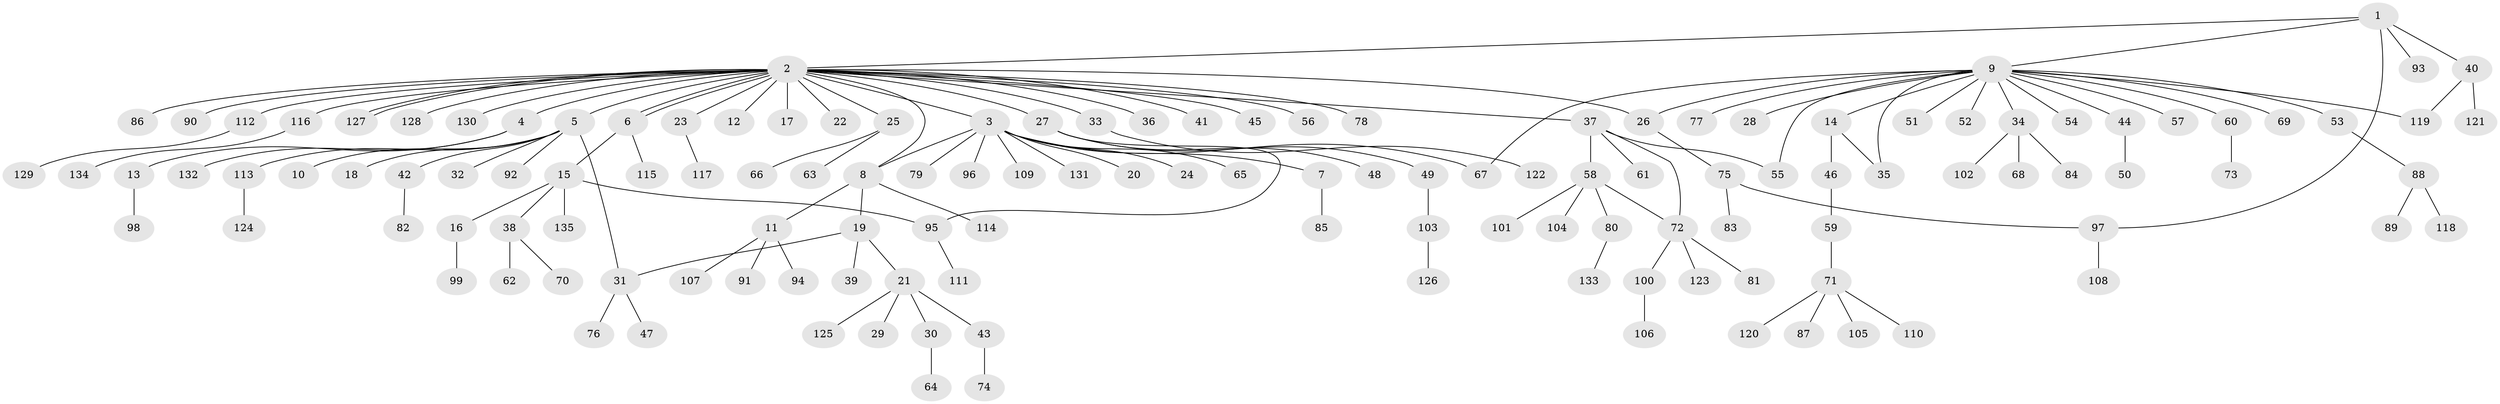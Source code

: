 // Generated by graph-tools (version 1.1) at 2025/14/03/09/25 04:14:41]
// undirected, 135 vertices, 146 edges
graph export_dot {
graph [start="1"]
  node [color=gray90,style=filled];
  1;
  2;
  3;
  4;
  5;
  6;
  7;
  8;
  9;
  10;
  11;
  12;
  13;
  14;
  15;
  16;
  17;
  18;
  19;
  20;
  21;
  22;
  23;
  24;
  25;
  26;
  27;
  28;
  29;
  30;
  31;
  32;
  33;
  34;
  35;
  36;
  37;
  38;
  39;
  40;
  41;
  42;
  43;
  44;
  45;
  46;
  47;
  48;
  49;
  50;
  51;
  52;
  53;
  54;
  55;
  56;
  57;
  58;
  59;
  60;
  61;
  62;
  63;
  64;
  65;
  66;
  67;
  68;
  69;
  70;
  71;
  72;
  73;
  74;
  75;
  76;
  77;
  78;
  79;
  80;
  81;
  82;
  83;
  84;
  85;
  86;
  87;
  88;
  89;
  90;
  91;
  92;
  93;
  94;
  95;
  96;
  97;
  98;
  99;
  100;
  101;
  102;
  103;
  104;
  105;
  106;
  107;
  108;
  109;
  110;
  111;
  112;
  113;
  114;
  115;
  116;
  117;
  118;
  119;
  120;
  121;
  122;
  123;
  124;
  125;
  126;
  127;
  128;
  129;
  130;
  131;
  132;
  133;
  134;
  135;
  1 -- 2;
  1 -- 9;
  1 -- 40;
  1 -- 93;
  1 -- 97;
  2 -- 3;
  2 -- 4;
  2 -- 5;
  2 -- 6;
  2 -- 6;
  2 -- 8;
  2 -- 12;
  2 -- 17;
  2 -- 22;
  2 -- 23;
  2 -- 25;
  2 -- 26;
  2 -- 27;
  2 -- 33;
  2 -- 36;
  2 -- 37;
  2 -- 41;
  2 -- 45;
  2 -- 56;
  2 -- 78;
  2 -- 86;
  2 -- 90;
  2 -- 112;
  2 -- 116;
  2 -- 127;
  2 -- 127;
  2 -- 128;
  2 -- 130;
  3 -- 7;
  3 -- 8;
  3 -- 20;
  3 -- 24;
  3 -- 65;
  3 -- 67;
  3 -- 79;
  3 -- 96;
  3 -- 109;
  3 -- 131;
  4 -- 13;
  4 -- 132;
  5 -- 10;
  5 -- 18;
  5 -- 31;
  5 -- 32;
  5 -- 42;
  5 -- 92;
  5 -- 113;
  6 -- 15;
  6 -- 115;
  7 -- 85;
  8 -- 11;
  8 -- 19;
  8 -- 114;
  9 -- 14;
  9 -- 26;
  9 -- 28;
  9 -- 34;
  9 -- 35;
  9 -- 44;
  9 -- 51;
  9 -- 52;
  9 -- 53;
  9 -- 54;
  9 -- 55;
  9 -- 57;
  9 -- 60;
  9 -- 67;
  9 -- 69;
  9 -- 77;
  9 -- 119;
  11 -- 91;
  11 -- 94;
  11 -- 107;
  13 -- 98;
  14 -- 35;
  14 -- 46;
  15 -- 16;
  15 -- 38;
  15 -- 95;
  15 -- 135;
  16 -- 99;
  19 -- 21;
  19 -- 31;
  19 -- 39;
  21 -- 29;
  21 -- 30;
  21 -- 43;
  21 -- 125;
  23 -- 117;
  25 -- 63;
  25 -- 66;
  26 -- 75;
  27 -- 48;
  27 -- 49;
  27 -- 95;
  30 -- 64;
  31 -- 47;
  31 -- 76;
  33 -- 122;
  34 -- 68;
  34 -- 84;
  34 -- 102;
  37 -- 55;
  37 -- 58;
  37 -- 61;
  37 -- 72;
  38 -- 62;
  38 -- 70;
  40 -- 119;
  40 -- 121;
  42 -- 82;
  43 -- 74;
  44 -- 50;
  46 -- 59;
  49 -- 103;
  53 -- 88;
  58 -- 72;
  58 -- 80;
  58 -- 101;
  58 -- 104;
  59 -- 71;
  60 -- 73;
  71 -- 87;
  71 -- 105;
  71 -- 110;
  71 -- 120;
  72 -- 81;
  72 -- 100;
  72 -- 123;
  75 -- 83;
  75 -- 97;
  80 -- 133;
  88 -- 89;
  88 -- 118;
  95 -- 111;
  97 -- 108;
  100 -- 106;
  103 -- 126;
  112 -- 129;
  113 -- 124;
  116 -- 134;
}
